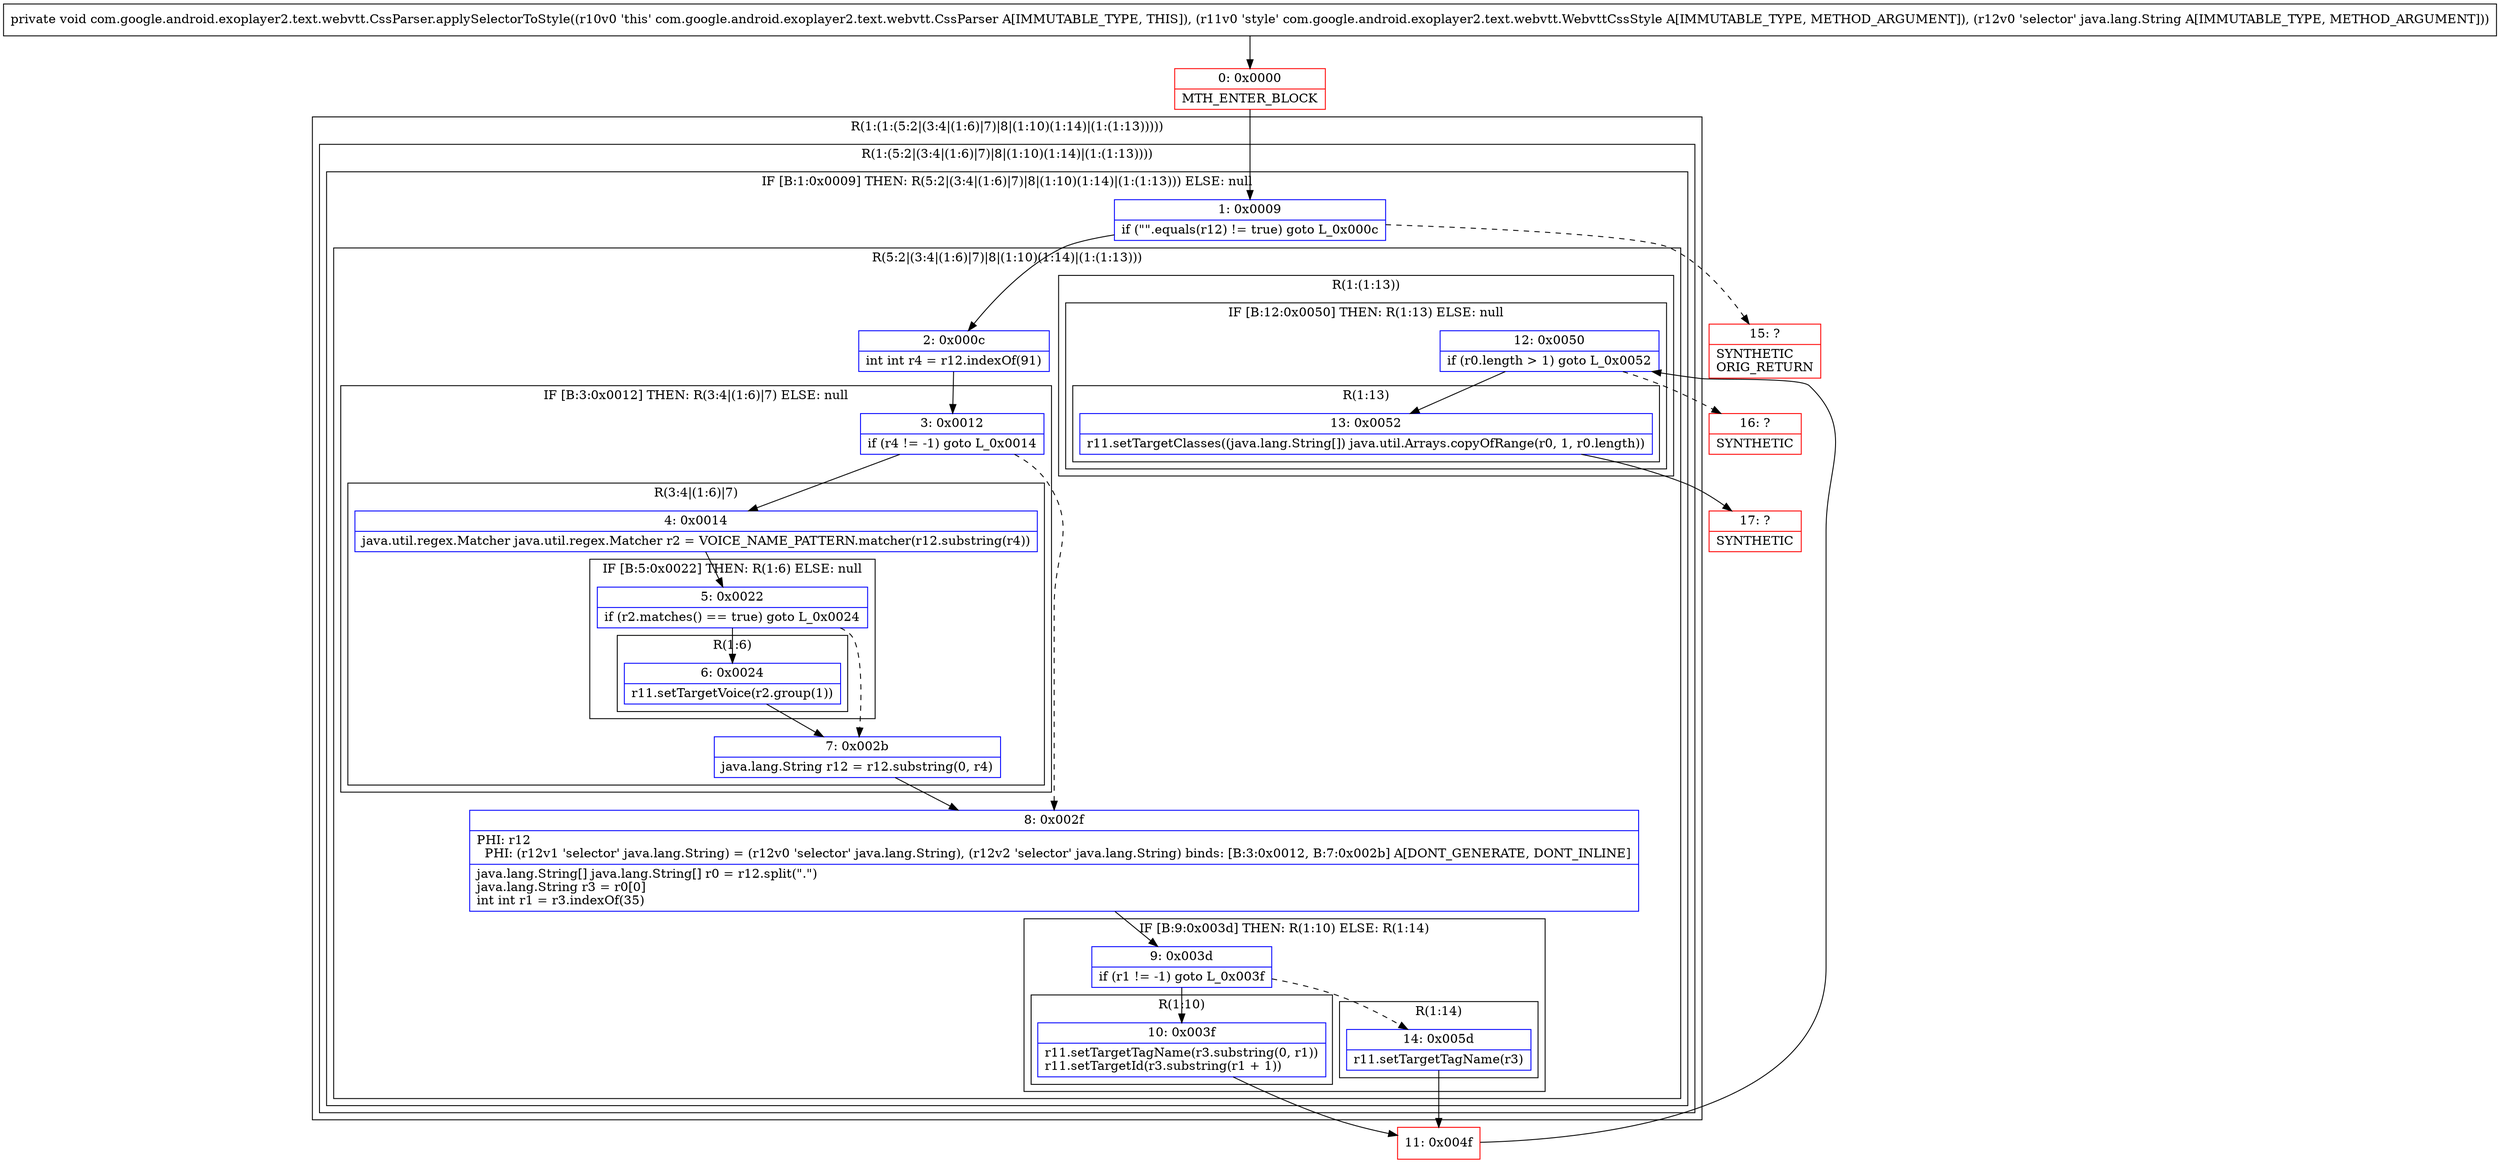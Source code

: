 digraph "CFG forcom.google.android.exoplayer2.text.webvtt.CssParser.applySelectorToStyle(Lcom\/google\/android\/exoplayer2\/text\/webvtt\/WebvttCssStyle;Ljava\/lang\/String;)V" {
subgraph cluster_Region_792784782 {
label = "R(1:(1:(5:2|(3:4|(1:6)|7)|8|(1:10)(1:14)|(1:(1:13)))))";
node [shape=record,color=blue];
subgraph cluster_Region_903661609 {
label = "R(1:(5:2|(3:4|(1:6)|7)|8|(1:10)(1:14)|(1:(1:13))))";
node [shape=record,color=blue];
subgraph cluster_IfRegion_1415548640 {
label = "IF [B:1:0x0009] THEN: R(5:2|(3:4|(1:6)|7)|8|(1:10)(1:14)|(1:(1:13))) ELSE: null";
node [shape=record,color=blue];
Node_1 [shape=record,label="{1\:\ 0x0009|if (\"\".equals(r12) != true) goto L_0x000c\l}"];
subgraph cluster_Region_47930908 {
label = "R(5:2|(3:4|(1:6)|7)|8|(1:10)(1:14)|(1:(1:13)))";
node [shape=record,color=blue];
Node_2 [shape=record,label="{2\:\ 0x000c|int int r4 = r12.indexOf(91)\l}"];
subgraph cluster_IfRegion_601378426 {
label = "IF [B:3:0x0012] THEN: R(3:4|(1:6)|7) ELSE: null";
node [shape=record,color=blue];
Node_3 [shape=record,label="{3\:\ 0x0012|if (r4 != \-1) goto L_0x0014\l}"];
subgraph cluster_Region_559425993 {
label = "R(3:4|(1:6)|7)";
node [shape=record,color=blue];
Node_4 [shape=record,label="{4\:\ 0x0014|java.util.regex.Matcher java.util.regex.Matcher r2 = VOICE_NAME_PATTERN.matcher(r12.substring(r4))\l}"];
subgraph cluster_IfRegion_855871346 {
label = "IF [B:5:0x0022] THEN: R(1:6) ELSE: null";
node [shape=record,color=blue];
Node_5 [shape=record,label="{5\:\ 0x0022|if (r2.matches() == true) goto L_0x0024\l}"];
subgraph cluster_Region_723764932 {
label = "R(1:6)";
node [shape=record,color=blue];
Node_6 [shape=record,label="{6\:\ 0x0024|r11.setTargetVoice(r2.group(1))\l}"];
}
}
Node_7 [shape=record,label="{7\:\ 0x002b|java.lang.String r12 = r12.substring(0, r4)\l}"];
}
}
Node_8 [shape=record,label="{8\:\ 0x002f|PHI: r12 \l  PHI: (r12v1 'selector' java.lang.String) = (r12v0 'selector' java.lang.String), (r12v2 'selector' java.lang.String) binds: [B:3:0x0012, B:7:0x002b] A[DONT_GENERATE, DONT_INLINE]\l|java.lang.String[] java.lang.String[] r0 = r12.split(\".\")\ljava.lang.String r3 = r0[0]\lint int r1 = r3.indexOf(35)\l}"];
subgraph cluster_IfRegion_453002226 {
label = "IF [B:9:0x003d] THEN: R(1:10) ELSE: R(1:14)";
node [shape=record,color=blue];
Node_9 [shape=record,label="{9\:\ 0x003d|if (r1 != \-1) goto L_0x003f\l}"];
subgraph cluster_Region_390201121 {
label = "R(1:10)";
node [shape=record,color=blue];
Node_10 [shape=record,label="{10\:\ 0x003f|r11.setTargetTagName(r3.substring(0, r1))\lr11.setTargetId(r3.substring(r1 + 1))\l}"];
}
subgraph cluster_Region_2000132705 {
label = "R(1:14)";
node [shape=record,color=blue];
Node_14 [shape=record,label="{14\:\ 0x005d|r11.setTargetTagName(r3)\l}"];
}
}
subgraph cluster_Region_1097212748 {
label = "R(1:(1:13))";
node [shape=record,color=blue];
subgraph cluster_IfRegion_779637865 {
label = "IF [B:12:0x0050] THEN: R(1:13) ELSE: null";
node [shape=record,color=blue];
Node_12 [shape=record,label="{12\:\ 0x0050|if (r0.length \> 1) goto L_0x0052\l}"];
subgraph cluster_Region_1980482564 {
label = "R(1:13)";
node [shape=record,color=blue];
Node_13 [shape=record,label="{13\:\ 0x0052|r11.setTargetClasses((java.lang.String[]) java.util.Arrays.copyOfRange(r0, 1, r0.length))\l}"];
}
}
}
}
}
}
}
Node_0 [shape=record,color=red,label="{0\:\ 0x0000|MTH_ENTER_BLOCK\l}"];
Node_11 [shape=record,color=red,label="{11\:\ 0x004f}"];
Node_15 [shape=record,color=red,label="{15\:\ ?|SYNTHETIC\lORIG_RETURN\l}"];
Node_16 [shape=record,color=red,label="{16\:\ ?|SYNTHETIC\l}"];
Node_17 [shape=record,color=red,label="{17\:\ ?|SYNTHETIC\l}"];
MethodNode[shape=record,label="{private void com.google.android.exoplayer2.text.webvtt.CssParser.applySelectorToStyle((r10v0 'this' com.google.android.exoplayer2.text.webvtt.CssParser A[IMMUTABLE_TYPE, THIS]), (r11v0 'style' com.google.android.exoplayer2.text.webvtt.WebvttCssStyle A[IMMUTABLE_TYPE, METHOD_ARGUMENT]), (r12v0 'selector' java.lang.String A[IMMUTABLE_TYPE, METHOD_ARGUMENT])) }"];
MethodNode -> Node_0;
Node_1 -> Node_2;
Node_1 -> Node_15[style=dashed];
Node_2 -> Node_3;
Node_3 -> Node_4;
Node_3 -> Node_8[style=dashed];
Node_4 -> Node_5;
Node_5 -> Node_6;
Node_5 -> Node_7[style=dashed];
Node_6 -> Node_7;
Node_7 -> Node_8;
Node_8 -> Node_9;
Node_9 -> Node_10;
Node_9 -> Node_14[style=dashed];
Node_10 -> Node_11;
Node_14 -> Node_11;
Node_12 -> Node_13;
Node_12 -> Node_16[style=dashed];
Node_13 -> Node_17;
Node_0 -> Node_1;
Node_11 -> Node_12;
}

